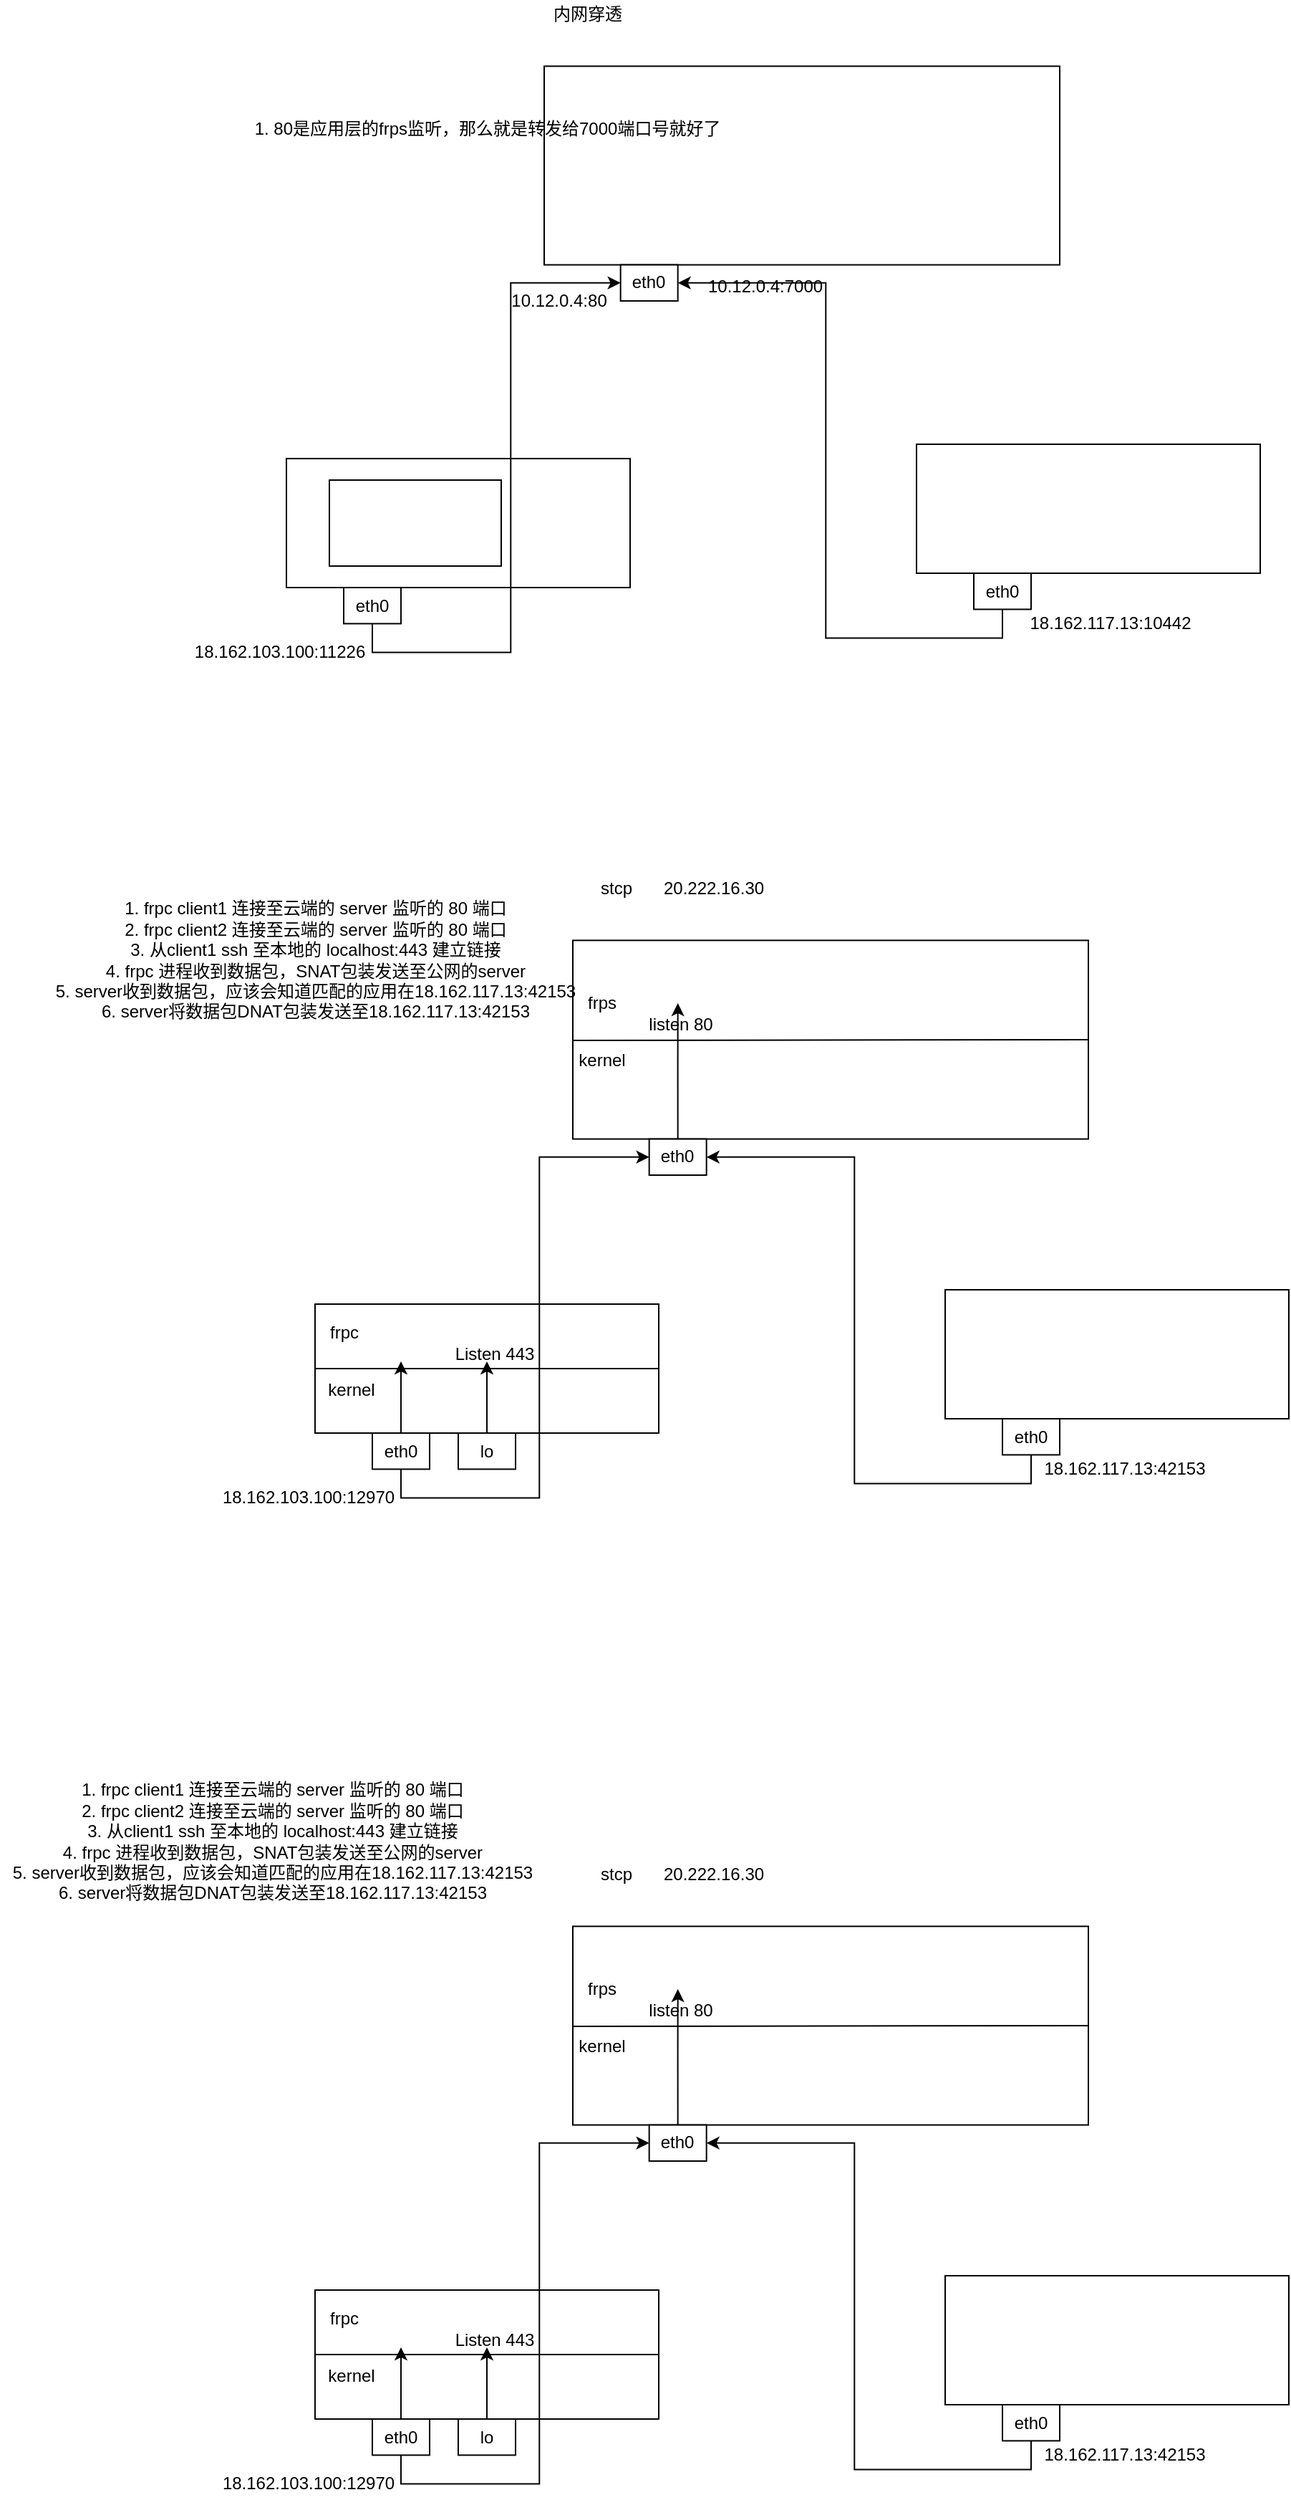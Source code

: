 <mxfile version="17.4.0" type="github">
  <diagram id="C5RBs43oDa-KdzZeNtuy" name="Page-1">
    <mxGraphModel dx="2119" dy="697" grid="1" gridSize="10" guides="1" tooltips="1" connect="1" arrows="1" fold="1" page="1" pageScale="1" pageWidth="827" pageHeight="1169" math="0" shadow="0">
      <root>
        <mxCell id="WIyWlLk6GJQsqaUBKTNV-0" />
        <mxCell id="WIyWlLk6GJQsqaUBKTNV-1" parent="WIyWlLk6GJQsqaUBKTNV-0" />
        <mxCell id="zieco2P78c5FTr5mUxi5-3" value="" style="group" vertex="1" connectable="0" parent="WIyWlLk6GJQsqaUBKTNV-1">
          <mxGeometry x="260" y="10" width="360" height="210" as="geometry" />
        </mxCell>
        <mxCell id="zieco2P78c5FTr5mUxi5-6" value="" style="group" vertex="1" connectable="0" parent="zieco2P78c5FTr5mUxi5-3">
          <mxGeometry width="360" height="210" as="geometry" />
        </mxCell>
        <mxCell id="zieco2P78c5FTr5mUxi5-1" value="" style="rounded=0;whiteSpace=wrap;html=1;" vertex="1" parent="zieco2P78c5FTr5mUxi5-6">
          <mxGeometry y="46.2" width="360" height="138.6" as="geometry" />
        </mxCell>
        <mxCell id="zieco2P78c5FTr5mUxi5-2" value="内网穿透" style="text;html=1;align=center;verticalAlign=middle;resizable=0;points=[];autosize=1;strokeColor=none;fillColor=none;" vertex="1" parent="zieco2P78c5FTr5mUxi5-6">
          <mxGeometry width="60" height="20" as="geometry" />
        </mxCell>
        <mxCell id="zieco2P78c5FTr5mUxi5-5" value="eth0" style="rounded=0;whiteSpace=wrap;html=1;" vertex="1" parent="zieco2P78c5FTr5mUxi5-6">
          <mxGeometry x="53.333" y="184.8" width="40" height="25.2" as="geometry" />
        </mxCell>
        <mxCell id="zieco2P78c5FTr5mUxi5-21" value="1. 80是应用层的frps监听，那么就是转发给7000端口号就好了" style="text;html=1;align=center;verticalAlign=middle;resizable=0;points=[];autosize=1;strokeColor=none;fillColor=none;" vertex="1" parent="zieco2P78c5FTr5mUxi5-6">
          <mxGeometry x="-210" y="80" width="340" height="20" as="geometry" />
        </mxCell>
        <mxCell id="zieco2P78c5FTr5mUxi5-4" value="" style="rounded=0;whiteSpace=wrap;html=1;" vertex="1" parent="WIyWlLk6GJQsqaUBKTNV-1">
          <mxGeometry x="520" y="320" width="240" height="90" as="geometry" />
        </mxCell>
        <mxCell id="zieco2P78c5FTr5mUxi5-17" style="edgeStyle=orthogonalEdgeStyle;rounded=0;orthogonalLoop=1;jettySize=auto;html=1;exitX=0.5;exitY=1;exitDx=0;exitDy=0;entryX=1;entryY=0.5;entryDx=0;entryDy=0;" edge="1" parent="WIyWlLk6GJQsqaUBKTNV-1" source="zieco2P78c5FTr5mUxi5-8" target="zieco2P78c5FTr5mUxi5-5">
          <mxGeometry relative="1" as="geometry" />
        </mxCell>
        <mxCell id="zieco2P78c5FTr5mUxi5-8" value="eth0" style="rounded=0;whiteSpace=wrap;html=1;" vertex="1" parent="WIyWlLk6GJQsqaUBKTNV-1">
          <mxGeometry x="560.003" y="410.0" width="40" height="25.2" as="geometry" />
        </mxCell>
        <mxCell id="zieco2P78c5FTr5mUxi5-11" value="" style="rounded=0;whiteSpace=wrap;html=1;" vertex="1" parent="WIyWlLk6GJQsqaUBKTNV-1">
          <mxGeometry x="80" y="330" width="240" height="90" as="geometry" />
        </mxCell>
        <mxCell id="zieco2P78c5FTr5mUxi5-13" style="edgeStyle=orthogonalEdgeStyle;rounded=0;orthogonalLoop=1;jettySize=auto;html=1;exitX=0.5;exitY=1;exitDx=0;exitDy=0;entryX=0;entryY=0.5;entryDx=0;entryDy=0;" edge="1" parent="WIyWlLk6GJQsqaUBKTNV-1" source="zieco2P78c5FTr5mUxi5-12" target="zieco2P78c5FTr5mUxi5-5">
          <mxGeometry relative="1" as="geometry" />
        </mxCell>
        <mxCell id="zieco2P78c5FTr5mUxi5-12" value="eth0" style="rounded=0;whiteSpace=wrap;html=1;" vertex="1" parent="WIyWlLk6GJQsqaUBKTNV-1">
          <mxGeometry x="120.003" y="420.0" width="40" height="25.2" as="geometry" />
        </mxCell>
        <mxCell id="zieco2P78c5FTr5mUxi5-14" value="" style="rounded=0;whiteSpace=wrap;html=1;" vertex="1" parent="WIyWlLk6GJQsqaUBKTNV-1">
          <mxGeometry x="110" y="345" width="120" height="60" as="geometry" />
        </mxCell>
        <mxCell id="zieco2P78c5FTr5mUxi5-15" value="18.162.117.13:10442" style="text;html=1;align=center;verticalAlign=middle;resizable=0;points=[];autosize=1;strokeColor=none;fillColor=none;" vertex="1" parent="WIyWlLk6GJQsqaUBKTNV-1">
          <mxGeometry x="590" y="435.2" width="130" height="20" as="geometry" />
        </mxCell>
        <mxCell id="zieco2P78c5FTr5mUxi5-16" value="10.12.0.4:7000" style="text;html=1;align=center;verticalAlign=middle;resizable=0;points=[];autosize=1;strokeColor=none;fillColor=none;" vertex="1" parent="WIyWlLk6GJQsqaUBKTNV-1">
          <mxGeometry x="364" y="200" width="100" height="20" as="geometry" />
        </mxCell>
        <mxCell id="zieco2P78c5FTr5mUxi5-19" value="18.162.103.100:11226" style="text;html=1;align=center;verticalAlign=middle;resizable=0;points=[];autosize=1;strokeColor=none;fillColor=none;" vertex="1" parent="WIyWlLk6GJQsqaUBKTNV-1">
          <mxGeometry x="10" y="455.2" width="130" height="20" as="geometry" />
        </mxCell>
        <mxCell id="zieco2P78c5FTr5mUxi5-20" value="10.12.0.4:80" style="text;html=1;align=center;verticalAlign=middle;resizable=0;points=[];autosize=1;strokeColor=none;fillColor=none;" vertex="1" parent="WIyWlLk6GJQsqaUBKTNV-1">
          <mxGeometry x="230" y="210" width="80" height="20" as="geometry" />
        </mxCell>
        <mxCell id="zieco2P78c5FTr5mUxi5-22" value="" style="group" vertex="1" connectable="0" parent="WIyWlLk6GJQsqaUBKTNV-1">
          <mxGeometry x="280" y="620" width="360" height="210" as="geometry" />
        </mxCell>
        <mxCell id="zieco2P78c5FTr5mUxi5-23" value="" style="group" vertex="1" connectable="0" parent="zieco2P78c5FTr5mUxi5-22">
          <mxGeometry width="360" height="210" as="geometry" />
        </mxCell>
        <mxCell id="zieco2P78c5FTr5mUxi5-24" value="" style="rounded=0;whiteSpace=wrap;html=1;" vertex="1" parent="zieco2P78c5FTr5mUxi5-23">
          <mxGeometry y="46.2" width="360" height="138.6" as="geometry" />
        </mxCell>
        <mxCell id="zieco2P78c5FTr5mUxi5-25" value="stcp" style="text;html=1;align=center;verticalAlign=middle;resizable=0;points=[];autosize=1;strokeColor=none;fillColor=none;" vertex="1" parent="zieco2P78c5FTr5mUxi5-23">
          <mxGeometry x="10" width="40" height="20" as="geometry" />
        </mxCell>
        <mxCell id="zieco2P78c5FTr5mUxi5-26" value="eth0" style="rounded=0;whiteSpace=wrap;html=1;" vertex="1" parent="zieco2P78c5FTr5mUxi5-23">
          <mxGeometry x="53.333" y="184.8" width="40" height="25.2" as="geometry" />
        </mxCell>
        <mxCell id="zieco2P78c5FTr5mUxi5-40" value="" style="endArrow=none;html=1;rounded=0;entryX=1;entryY=0.5;entryDx=0;entryDy=0;" edge="1" parent="zieco2P78c5FTr5mUxi5-23" target="zieco2P78c5FTr5mUxi5-24">
          <mxGeometry width="50" height="50" relative="1" as="geometry">
            <mxPoint y="116" as="sourcePoint" />
            <mxPoint x="170" y="100" as="targetPoint" />
          </mxGeometry>
        </mxCell>
        <mxCell id="zieco2P78c5FTr5mUxi5-41" value="frps" style="text;html=1;align=center;verticalAlign=middle;resizable=0;points=[];autosize=1;strokeColor=none;fillColor=none;" vertex="1" parent="zieco2P78c5FTr5mUxi5-23">
          <mxGeometry y="80" width="40" height="20" as="geometry" />
        </mxCell>
        <mxCell id="zieco2P78c5FTr5mUxi5-42" value="kernel" style="text;html=1;align=center;verticalAlign=middle;resizable=0;points=[];autosize=1;strokeColor=none;fillColor=none;" vertex="1" parent="zieco2P78c5FTr5mUxi5-23">
          <mxGeometry x="-5" y="120" width="50" height="20" as="geometry" />
        </mxCell>
        <mxCell id="zieco2P78c5FTr5mUxi5-38" value="listen 80" style="text;html=1;align=center;verticalAlign=middle;resizable=0;points=[];autosize=1;strokeColor=none;fillColor=none;" vertex="1" parent="zieco2P78c5FTr5mUxi5-23">
          <mxGeometry x="45" y="95" width="60" height="20" as="geometry" />
        </mxCell>
        <mxCell id="zieco2P78c5FTr5mUxi5-52" value="20.222.16.30" style="text;html=1;align=center;verticalAlign=middle;resizable=0;points=[];autosize=1;strokeColor=none;fillColor=none;" vertex="1" parent="zieco2P78c5FTr5mUxi5-23">
          <mxGeometry x="53.33" width="90" height="20" as="geometry" />
        </mxCell>
        <mxCell id="zieco2P78c5FTr5mUxi5-28" value="" style="rounded=0;whiteSpace=wrap;html=1;" vertex="1" parent="WIyWlLk6GJQsqaUBKTNV-1">
          <mxGeometry x="540" y="910" width="240" height="90" as="geometry" />
        </mxCell>
        <mxCell id="zieco2P78c5FTr5mUxi5-29" style="edgeStyle=orthogonalEdgeStyle;rounded=0;orthogonalLoop=1;jettySize=auto;html=1;exitX=0.5;exitY=1;exitDx=0;exitDy=0;entryX=1;entryY=0.5;entryDx=0;entryDy=0;" edge="1" parent="WIyWlLk6GJQsqaUBKTNV-1" source="zieco2P78c5FTr5mUxi5-30" target="zieco2P78c5FTr5mUxi5-26">
          <mxGeometry relative="1" as="geometry" />
        </mxCell>
        <mxCell id="zieco2P78c5FTr5mUxi5-30" value="eth0" style="rounded=0;whiteSpace=wrap;html=1;" vertex="1" parent="WIyWlLk6GJQsqaUBKTNV-1">
          <mxGeometry x="580.003" y="1000" width="40" height="25.2" as="geometry" />
        </mxCell>
        <mxCell id="zieco2P78c5FTr5mUxi5-31" value="" style="rounded=0;whiteSpace=wrap;html=1;" vertex="1" parent="WIyWlLk6GJQsqaUBKTNV-1">
          <mxGeometry x="100" y="920" width="240" height="90" as="geometry" />
        </mxCell>
        <mxCell id="zieco2P78c5FTr5mUxi5-32" style="edgeStyle=orthogonalEdgeStyle;rounded=0;orthogonalLoop=1;jettySize=auto;html=1;exitX=0.5;exitY=1;exitDx=0;exitDy=0;entryX=0;entryY=0.5;entryDx=0;entryDy=0;" edge="1" parent="WIyWlLk6GJQsqaUBKTNV-1" source="zieco2P78c5FTr5mUxi5-33" target="zieco2P78c5FTr5mUxi5-26">
          <mxGeometry relative="1" as="geometry" />
        </mxCell>
        <mxCell id="zieco2P78c5FTr5mUxi5-47" style="edgeStyle=orthogonalEdgeStyle;rounded=0;orthogonalLoop=1;jettySize=auto;html=1;exitX=0.5;exitY=0;exitDx=0;exitDy=0;" edge="1" parent="WIyWlLk6GJQsqaUBKTNV-1" source="zieco2P78c5FTr5mUxi5-33">
          <mxGeometry relative="1" as="geometry">
            <mxPoint x="160" y="960" as="targetPoint" />
          </mxGeometry>
        </mxCell>
        <mxCell id="zieco2P78c5FTr5mUxi5-33" value="eth0" style="rounded=0;whiteSpace=wrap;html=1;" vertex="1" parent="WIyWlLk6GJQsqaUBKTNV-1">
          <mxGeometry x="140.003" y="1010" width="40" height="25.2" as="geometry" />
        </mxCell>
        <mxCell id="zieco2P78c5FTr5mUxi5-35" value="18.162.117.13:42153" style="text;html=1;align=center;verticalAlign=middle;resizable=0;points=[];autosize=1;strokeColor=none;fillColor=none;" vertex="1" parent="WIyWlLk6GJQsqaUBKTNV-1">
          <mxGeometry x="600" y="1025.2" width="130" height="20" as="geometry" />
        </mxCell>
        <mxCell id="zieco2P78c5FTr5mUxi5-37" value="18.162.103.100:12970" style="text;html=1;align=center;verticalAlign=middle;resizable=0;points=[];autosize=1;strokeColor=none;fillColor=none;" vertex="1" parent="WIyWlLk6GJQsqaUBKTNV-1">
          <mxGeometry x="25" y="1045.2" width="140" height="20" as="geometry" />
        </mxCell>
        <mxCell id="zieco2P78c5FTr5mUxi5-27" value="1. frpc client1 连接至云端的 server 监听的 80 端口&lt;br&gt;2. frpc client2 连接至云端的 server 监听的 80 端口&lt;br&gt;3. 从client1 ssh 至本地的 localhost:443 建立链接&lt;br&gt;4. frpc 进程收到数据包，SNAT包装发送至公网的server&lt;br&gt;5. server收到数据包，应该会知道匹配的应用在18.162.117.13:42153&lt;br&gt;6. server将数据包DNAT包装发送至18.162.117.13:42153" style="text;html=1;align=center;verticalAlign=middle;resizable=0;points=[];autosize=1;strokeColor=none;fillColor=none;" vertex="1" parent="WIyWlLk6GJQsqaUBKTNV-1">
          <mxGeometry x="-90.0" y="635" width="380" height="90" as="geometry" />
        </mxCell>
        <mxCell id="zieco2P78c5FTr5mUxi5-43" style="edgeStyle=orthogonalEdgeStyle;rounded=0;orthogonalLoop=1;jettySize=auto;html=1;exitX=0.5;exitY=0;exitDx=0;exitDy=0;" edge="1" parent="WIyWlLk6GJQsqaUBKTNV-1" source="zieco2P78c5FTr5mUxi5-26">
          <mxGeometry relative="1" as="geometry">
            <mxPoint x="353.333" y="710" as="targetPoint" />
          </mxGeometry>
        </mxCell>
        <mxCell id="zieco2P78c5FTr5mUxi5-44" value="" style="endArrow=none;html=1;rounded=0;entryX=1;entryY=0.5;entryDx=0;entryDy=0;exitX=0;exitY=0.5;exitDx=0;exitDy=0;" edge="1" parent="WIyWlLk6GJQsqaUBKTNV-1" source="zieco2P78c5FTr5mUxi5-31" target="zieco2P78c5FTr5mUxi5-31">
          <mxGeometry width="50" height="50" relative="1" as="geometry">
            <mxPoint x="380" y="870" as="sourcePoint" />
            <mxPoint x="430" y="820" as="targetPoint" />
          </mxGeometry>
        </mxCell>
        <mxCell id="zieco2P78c5FTr5mUxi5-45" value="kernel" style="text;html=1;align=center;verticalAlign=middle;resizable=0;points=[];autosize=1;strokeColor=none;fillColor=none;" vertex="1" parent="WIyWlLk6GJQsqaUBKTNV-1">
          <mxGeometry x="100" y="970" width="50" height="20" as="geometry" />
        </mxCell>
        <mxCell id="zieco2P78c5FTr5mUxi5-46" value="frpc" style="text;html=1;align=center;verticalAlign=middle;resizable=0;points=[];autosize=1;strokeColor=none;fillColor=none;" vertex="1" parent="WIyWlLk6GJQsqaUBKTNV-1">
          <mxGeometry x="100" y="930" width="40" height="20" as="geometry" />
        </mxCell>
        <mxCell id="zieco2P78c5FTr5mUxi5-49" style="edgeStyle=orthogonalEdgeStyle;rounded=0;orthogonalLoop=1;jettySize=auto;html=1;exitX=0.5;exitY=0;exitDx=0;exitDy=0;" edge="1" parent="WIyWlLk6GJQsqaUBKTNV-1" source="zieco2P78c5FTr5mUxi5-48">
          <mxGeometry relative="1" as="geometry">
            <mxPoint x="220" y="960" as="targetPoint" />
          </mxGeometry>
        </mxCell>
        <mxCell id="zieco2P78c5FTr5mUxi5-48" value="lo" style="rounded=0;whiteSpace=wrap;html=1;" vertex="1" parent="WIyWlLk6GJQsqaUBKTNV-1">
          <mxGeometry x="200.003" y="1010" width="40" height="25.2" as="geometry" />
        </mxCell>
        <mxCell id="zieco2P78c5FTr5mUxi5-50" value="Listen 443" style="text;html=1;align=center;verticalAlign=middle;resizable=0;points=[];autosize=1;strokeColor=none;fillColor=none;" vertex="1" parent="WIyWlLk6GJQsqaUBKTNV-1">
          <mxGeometry x="190" y="945" width="70" height="20" as="geometry" />
        </mxCell>
        <mxCell id="zieco2P78c5FTr5mUxi5-53" value="" style="group" vertex="1" connectable="0" parent="WIyWlLk6GJQsqaUBKTNV-1">
          <mxGeometry x="280" y="1308" width="360" height="210" as="geometry" />
        </mxCell>
        <mxCell id="zieco2P78c5FTr5mUxi5-54" value="" style="group" vertex="1" connectable="0" parent="zieco2P78c5FTr5mUxi5-53">
          <mxGeometry width="360" height="210" as="geometry" />
        </mxCell>
        <mxCell id="zieco2P78c5FTr5mUxi5-55" value="" style="rounded=0;whiteSpace=wrap;html=1;" vertex="1" parent="zieco2P78c5FTr5mUxi5-54">
          <mxGeometry y="46.2" width="360" height="138.6" as="geometry" />
        </mxCell>
        <mxCell id="zieco2P78c5FTr5mUxi5-56" value="stcp" style="text;html=1;align=center;verticalAlign=middle;resizable=0;points=[];autosize=1;strokeColor=none;fillColor=none;" vertex="1" parent="zieco2P78c5FTr5mUxi5-54">
          <mxGeometry x="10" width="40" height="20" as="geometry" />
        </mxCell>
        <mxCell id="zieco2P78c5FTr5mUxi5-57" value="eth0" style="rounded=0;whiteSpace=wrap;html=1;" vertex="1" parent="zieco2P78c5FTr5mUxi5-54">
          <mxGeometry x="53.333" y="184.8" width="40" height="25.2" as="geometry" />
        </mxCell>
        <mxCell id="zieco2P78c5FTr5mUxi5-58" value="" style="endArrow=none;html=1;rounded=0;entryX=1;entryY=0.5;entryDx=0;entryDy=0;" edge="1" parent="zieco2P78c5FTr5mUxi5-54" target="zieco2P78c5FTr5mUxi5-55">
          <mxGeometry width="50" height="50" relative="1" as="geometry">
            <mxPoint y="116" as="sourcePoint" />
            <mxPoint x="170" y="100" as="targetPoint" />
          </mxGeometry>
        </mxCell>
        <mxCell id="zieco2P78c5FTr5mUxi5-59" value="frps" style="text;html=1;align=center;verticalAlign=middle;resizable=0;points=[];autosize=1;strokeColor=none;fillColor=none;" vertex="1" parent="zieco2P78c5FTr5mUxi5-54">
          <mxGeometry y="80" width="40" height="20" as="geometry" />
        </mxCell>
        <mxCell id="zieco2P78c5FTr5mUxi5-60" value="kernel" style="text;html=1;align=center;verticalAlign=middle;resizable=0;points=[];autosize=1;strokeColor=none;fillColor=none;" vertex="1" parent="zieco2P78c5FTr5mUxi5-54">
          <mxGeometry x="-5" y="120" width="50" height="20" as="geometry" />
        </mxCell>
        <mxCell id="zieco2P78c5FTr5mUxi5-61" value="listen 80" style="text;html=1;align=center;verticalAlign=middle;resizable=0;points=[];autosize=1;strokeColor=none;fillColor=none;" vertex="1" parent="zieco2P78c5FTr5mUxi5-54">
          <mxGeometry x="45" y="95" width="60" height="20" as="geometry" />
        </mxCell>
        <mxCell id="zieco2P78c5FTr5mUxi5-62" value="20.222.16.30" style="text;html=1;align=center;verticalAlign=middle;resizable=0;points=[];autosize=1;strokeColor=none;fillColor=none;" vertex="1" parent="zieco2P78c5FTr5mUxi5-54">
          <mxGeometry x="53.33" width="90" height="20" as="geometry" />
        </mxCell>
        <mxCell id="zieco2P78c5FTr5mUxi5-63" value="" style="rounded=0;whiteSpace=wrap;html=1;" vertex="1" parent="WIyWlLk6GJQsqaUBKTNV-1">
          <mxGeometry x="540" y="1598" width="240" height="90" as="geometry" />
        </mxCell>
        <mxCell id="zieco2P78c5FTr5mUxi5-64" style="edgeStyle=orthogonalEdgeStyle;rounded=0;orthogonalLoop=1;jettySize=auto;html=1;exitX=0.5;exitY=1;exitDx=0;exitDy=0;entryX=1;entryY=0.5;entryDx=0;entryDy=0;" edge="1" parent="WIyWlLk6GJQsqaUBKTNV-1" source="zieco2P78c5FTr5mUxi5-65" target="zieco2P78c5FTr5mUxi5-57">
          <mxGeometry relative="1" as="geometry" />
        </mxCell>
        <mxCell id="zieco2P78c5FTr5mUxi5-65" value="eth0" style="rounded=0;whiteSpace=wrap;html=1;" vertex="1" parent="WIyWlLk6GJQsqaUBKTNV-1">
          <mxGeometry x="580.003" y="1688" width="40" height="25.2" as="geometry" />
        </mxCell>
        <mxCell id="zieco2P78c5FTr5mUxi5-66" value="" style="rounded=0;whiteSpace=wrap;html=1;" vertex="1" parent="WIyWlLk6GJQsqaUBKTNV-1">
          <mxGeometry x="100" y="1608" width="240" height="90" as="geometry" />
        </mxCell>
        <mxCell id="zieco2P78c5FTr5mUxi5-67" style="edgeStyle=orthogonalEdgeStyle;rounded=0;orthogonalLoop=1;jettySize=auto;html=1;exitX=0.5;exitY=1;exitDx=0;exitDy=0;entryX=0;entryY=0.5;entryDx=0;entryDy=0;" edge="1" parent="WIyWlLk6GJQsqaUBKTNV-1" source="zieco2P78c5FTr5mUxi5-69" target="zieco2P78c5FTr5mUxi5-57">
          <mxGeometry relative="1" as="geometry" />
        </mxCell>
        <mxCell id="zieco2P78c5FTr5mUxi5-68" style="edgeStyle=orthogonalEdgeStyle;rounded=0;orthogonalLoop=1;jettySize=auto;html=1;exitX=0.5;exitY=0;exitDx=0;exitDy=0;" edge="1" parent="WIyWlLk6GJQsqaUBKTNV-1" source="zieco2P78c5FTr5mUxi5-69">
          <mxGeometry relative="1" as="geometry">
            <mxPoint x="160.0" y="1648" as="targetPoint" />
          </mxGeometry>
        </mxCell>
        <mxCell id="zieco2P78c5FTr5mUxi5-69" value="eth0" style="rounded=0;whiteSpace=wrap;html=1;" vertex="1" parent="WIyWlLk6GJQsqaUBKTNV-1">
          <mxGeometry x="140.003" y="1698" width="40" height="25.2" as="geometry" />
        </mxCell>
        <mxCell id="zieco2P78c5FTr5mUxi5-70" value="18.162.117.13:42153" style="text;html=1;align=center;verticalAlign=middle;resizable=0;points=[];autosize=1;strokeColor=none;fillColor=none;" vertex="1" parent="WIyWlLk6GJQsqaUBKTNV-1">
          <mxGeometry x="600" y="1713.2" width="130" height="20" as="geometry" />
        </mxCell>
        <mxCell id="zieco2P78c5FTr5mUxi5-71" value="18.162.103.100:12970" style="text;html=1;align=center;verticalAlign=middle;resizable=0;points=[];autosize=1;strokeColor=none;fillColor=none;" vertex="1" parent="WIyWlLk6GJQsqaUBKTNV-1">
          <mxGeometry x="25" y="1733.2" width="140" height="20" as="geometry" />
        </mxCell>
        <mxCell id="zieco2P78c5FTr5mUxi5-72" value="1. frpc client1 连接至云端的 server 监听的 80 端口&lt;br&gt;2. frpc client2 连接至云端的 server 监听的 80 端口&lt;br&gt;3. 从client1 ssh 至本地的 localhost:443 建立链接&lt;br&gt;4. frpc 进程收到数据包，SNAT包装发送至公网的server&lt;br&gt;5. server收到数据包，应该会知道匹配的应用在18.162.117.13:42153&lt;br&gt;6. server将数据包DNAT包装发送至18.162.117.13:42153" style="text;html=1;align=center;verticalAlign=middle;resizable=0;points=[];autosize=1;strokeColor=none;fillColor=none;" vertex="1" parent="WIyWlLk6GJQsqaUBKTNV-1">
          <mxGeometry x="-120.0" y="1250" width="380" height="90" as="geometry" />
        </mxCell>
        <mxCell id="zieco2P78c5FTr5mUxi5-73" style="edgeStyle=orthogonalEdgeStyle;rounded=0;orthogonalLoop=1;jettySize=auto;html=1;exitX=0.5;exitY=0;exitDx=0;exitDy=0;" edge="1" parent="WIyWlLk6GJQsqaUBKTNV-1" source="zieco2P78c5FTr5mUxi5-57">
          <mxGeometry relative="1" as="geometry">
            <mxPoint x="353.333" y="1398" as="targetPoint" />
          </mxGeometry>
        </mxCell>
        <mxCell id="zieco2P78c5FTr5mUxi5-74" value="" style="endArrow=none;html=1;rounded=0;entryX=1;entryY=0.5;entryDx=0;entryDy=0;exitX=0;exitY=0.5;exitDx=0;exitDy=0;" edge="1" parent="WIyWlLk6GJQsqaUBKTNV-1" source="zieco2P78c5FTr5mUxi5-66" target="zieco2P78c5FTr5mUxi5-66">
          <mxGeometry width="50" height="50" relative="1" as="geometry">
            <mxPoint x="380" y="1558" as="sourcePoint" />
            <mxPoint x="430" y="1508" as="targetPoint" />
          </mxGeometry>
        </mxCell>
        <mxCell id="zieco2P78c5FTr5mUxi5-75" value="kernel" style="text;html=1;align=center;verticalAlign=middle;resizable=0;points=[];autosize=1;strokeColor=none;fillColor=none;" vertex="1" parent="WIyWlLk6GJQsqaUBKTNV-1">
          <mxGeometry x="100" y="1658" width="50" height="20" as="geometry" />
        </mxCell>
        <mxCell id="zieco2P78c5FTr5mUxi5-76" value="frpc" style="text;html=1;align=center;verticalAlign=middle;resizable=0;points=[];autosize=1;strokeColor=none;fillColor=none;" vertex="1" parent="WIyWlLk6GJQsqaUBKTNV-1">
          <mxGeometry x="100" y="1618" width="40" height="20" as="geometry" />
        </mxCell>
        <mxCell id="zieco2P78c5FTr5mUxi5-77" style="edgeStyle=orthogonalEdgeStyle;rounded=0;orthogonalLoop=1;jettySize=auto;html=1;exitX=0.5;exitY=0;exitDx=0;exitDy=0;" edge="1" parent="WIyWlLk6GJQsqaUBKTNV-1" source="zieco2P78c5FTr5mUxi5-78">
          <mxGeometry relative="1" as="geometry">
            <mxPoint x="220.0" y="1648" as="targetPoint" />
          </mxGeometry>
        </mxCell>
        <mxCell id="zieco2P78c5FTr5mUxi5-78" value="lo" style="rounded=0;whiteSpace=wrap;html=1;" vertex="1" parent="WIyWlLk6GJQsqaUBKTNV-1">
          <mxGeometry x="200.003" y="1698" width="40" height="25.2" as="geometry" />
        </mxCell>
        <mxCell id="zieco2P78c5FTr5mUxi5-79" value="Listen 443" style="text;html=1;align=center;verticalAlign=middle;resizable=0;points=[];autosize=1;strokeColor=none;fillColor=none;" vertex="1" parent="WIyWlLk6GJQsqaUBKTNV-1">
          <mxGeometry x="190.0" y="1633" width="70" height="20" as="geometry" />
        </mxCell>
      </root>
    </mxGraphModel>
  </diagram>
</mxfile>
